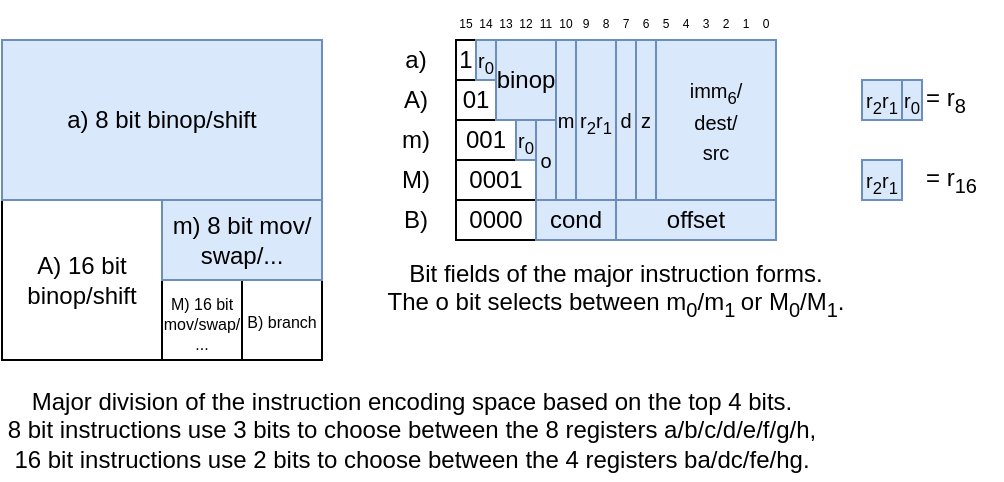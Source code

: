 <mxfile version="24.4.13" type="device">
  <diagram name="Page-1" id="K_IrclyN-C9xZ56FpYXM">
    <mxGraphModel dx="479" dy="430" grid="1" gridSize="10" guides="1" tooltips="1" connect="1" arrows="1" fold="1" page="1" pageScale="1" pageWidth="827" pageHeight="1169" math="0" shadow="0">
      <root>
        <mxCell id="0" />
        <mxCell id="1" parent="0" />
        <mxCell id="jP36R_ZXNtEoBTTXfefw-47" value="&lt;font style=&quot;font-size: 8px;&quot;&gt;B) branch&lt;/font&gt;" style="rounded=0;whiteSpace=wrap;html=1;" vertex="1" parent="1">
          <mxGeometry x="160" y="200" width="40" height="40" as="geometry" />
        </mxCell>
        <mxCell id="jP36R_ZXNtEoBTTXfefw-48" style="edgeStyle=orthogonalEdgeStyle;rounded=0;orthogonalLoop=1;jettySize=auto;html=1;exitX=0.5;exitY=1;exitDx=0;exitDy=0;" edge="1" parent="1" source="jP36R_ZXNtEoBTTXfefw-46" target="jP36R_ZXNtEoBTTXfefw-46">
          <mxGeometry relative="1" as="geometry" />
        </mxCell>
        <mxCell id="jP36R_ZXNtEoBTTXfefw-49" value="&lt;font style=&quot;font-size: 8px;&quot;&gt;M) 16 bit&lt;/font&gt;&lt;div style=&quot;font-size: 8px;&quot;&gt;&lt;font style=&quot;font-size: 8px;&quot;&gt;mov/swap/&lt;/font&gt;&lt;/div&gt;&lt;div style=&quot;font-size: 8px;&quot;&gt;&lt;font style=&quot;font-size: 8px;&quot;&gt;...&lt;/font&gt;&lt;/div&gt;" style="rounded=0;whiteSpace=wrap;html=1;" vertex="1" parent="1">
          <mxGeometry x="120" y="200" width="40" height="40" as="geometry" />
        </mxCell>
        <mxCell id="jP36R_ZXNtEoBTTXfefw-51" value="A) 16 bit binop/shift" style="rounded=0;whiteSpace=wrap;html=1;" vertex="1" parent="1">
          <mxGeometry x="40" y="160" width="80" height="80" as="geometry" />
        </mxCell>
        <mxCell id="jP36R_ZXNtEoBTTXfefw-52" value="Major division of the instruction encoding space based on the top 4 bits.&lt;div&gt;8 bit instructions use 3 bits to choose between the 8 registers a/b/c/d/e/f/g/h,&lt;/div&gt;&lt;div&gt;16 bit instructions use 2 bits to choose between the 4 registers ba/dc/fe/hg.&lt;/div&gt;" style="text;html=1;align=center;verticalAlign=middle;whiteSpace=wrap;rounded=0;" vertex="1" parent="1">
          <mxGeometry x="40" y="250" width="410" height="50" as="geometry" />
        </mxCell>
        <mxCell id="jP36R_ZXNtEoBTTXfefw-53" value="1" style="rounded=0;whiteSpace=wrap;html=1;" vertex="1" parent="1">
          <mxGeometry x="267" y="80" width="10" height="20" as="geometry" />
        </mxCell>
        <mxCell id="jP36R_ZXNtEoBTTXfefw-54" value="01" style="rounded=0;whiteSpace=wrap;html=1;" vertex="1" parent="1">
          <mxGeometry x="267" y="100" width="20" height="20" as="geometry" />
        </mxCell>
        <mxCell id="jP36R_ZXNtEoBTTXfefw-55" value="001" style="rounded=0;whiteSpace=wrap;html=1;" vertex="1" parent="1">
          <mxGeometry x="267" y="120" width="30" height="20" as="geometry" />
        </mxCell>
        <mxCell id="jP36R_ZXNtEoBTTXfefw-56" value="000&lt;span style=&quot;background-color: initial;&quot;&gt;1&lt;/span&gt;" style="rounded=0;whiteSpace=wrap;html=1;" vertex="1" parent="1">
          <mxGeometry x="267" y="140" width="40" height="20" as="geometry" />
        </mxCell>
        <mxCell id="jP36R_ZXNtEoBTTXfefw-57" value="000&lt;span style=&quot;background-color: initial;&quot;&gt;0&lt;/span&gt;" style="rounded=0;whiteSpace=wrap;html=1;" vertex="1" parent="1">
          <mxGeometry x="267" y="160" width="40" height="20" as="geometry" />
        </mxCell>
        <mxCell id="jP36R_ZXNtEoBTTXfefw-58" value="&lt;font style=&quot;font-size: 10px;&quot;&gt;r&lt;sub&gt;0&lt;/sub&gt;&lt;/font&gt;" style="rounded=0;whiteSpace=wrap;html=1;fillColor=#dae8fc;strokeColor=#6c8ebf;" vertex="1" parent="1">
          <mxGeometry x="277" y="80" width="10" height="20" as="geometry" />
        </mxCell>
        <mxCell id="jP36R_ZXNtEoBTTXfefw-59" value="binop" style="rounded=0;whiteSpace=wrap;html=1;fillColor=#dae8fc;strokeColor=#6c8ebf;" vertex="1" parent="1">
          <mxGeometry x="287" y="80" width="30" height="40" as="geometry" />
        </mxCell>
        <mxCell id="jP36R_ZXNtEoBTTXfefw-60" value="&lt;font style=&quot;font-size: 10px;&quot;&gt;m&lt;/font&gt;" style="rounded=0;whiteSpace=wrap;html=1;fillColor=#dae8fc;strokeColor=#6c8ebf;" vertex="1" parent="1">
          <mxGeometry x="317" y="80" width="10" height="80" as="geometry" />
        </mxCell>
        <mxCell id="jP36R_ZXNtEoBTTXfefw-61" value="&lt;font style=&quot;font-size: 10px;&quot;&gt;r&lt;sub&gt;0&lt;/sub&gt;&lt;/font&gt;" style="rounded=0;whiteSpace=wrap;html=1;fillColor=#dae8fc;strokeColor=#6c8ebf;" vertex="1" parent="1">
          <mxGeometry x="297" y="120" width="10" height="20" as="geometry" />
        </mxCell>
        <mxCell id="jP36R_ZXNtEoBTTXfefw-62" value="&lt;span style=&quot;font-size: 10px;&quot;&gt;o&lt;/span&gt;" style="rounded=0;whiteSpace=wrap;html=1;fillColor=#dae8fc;strokeColor=#6c8ebf;" vertex="1" parent="1">
          <mxGeometry x="307" y="120" width="10" height="40" as="geometry" />
        </mxCell>
        <mxCell id="jP36R_ZXNtEoBTTXfefw-63" value="&lt;font style=&quot;font-size: 10px;&quot;&gt;r&lt;sub&gt;2&lt;/sub&gt;r&lt;sub&gt;1&lt;/sub&gt;&lt;/font&gt;" style="rounded=0;whiteSpace=wrap;html=1;fillColor=#dae8fc;strokeColor=#6c8ebf;" vertex="1" parent="1">
          <mxGeometry x="327" y="80" width="20" height="80" as="geometry" />
        </mxCell>
        <mxCell id="jP36R_ZXNtEoBTTXfefw-64" value="&lt;font style=&quot;font-size: 10px;&quot;&gt;d&lt;/font&gt;" style="rounded=0;whiteSpace=wrap;html=1;fillColor=#dae8fc;strokeColor=#6c8ebf;" vertex="1" parent="1">
          <mxGeometry x="347" y="80" width="10" height="80" as="geometry" />
        </mxCell>
        <mxCell id="jP36R_ZXNtEoBTTXfefw-65" value="&lt;span style=&quot;font-size: 10px;&quot;&gt;z&lt;/span&gt;" style="rounded=0;whiteSpace=wrap;html=1;fillColor=#dae8fc;strokeColor=#6c8ebf;" vertex="1" parent="1">
          <mxGeometry x="357" y="80" width="10" height="80" as="geometry" />
        </mxCell>
        <mxCell id="jP36R_ZXNtEoBTTXfefw-66" value="&lt;span style=&quot;font-size: 10px;&quot;&gt;imm&lt;sub&gt;6&lt;/sub&gt;/&lt;/span&gt;&lt;div&gt;&lt;span style=&quot;font-size: 10px;&quot;&gt;dest/&lt;/span&gt;&lt;/div&gt;&lt;div&gt;&lt;span style=&quot;font-size: 10px;&quot;&gt;src&lt;/span&gt;&lt;/div&gt;" style="rounded=0;whiteSpace=wrap;html=1;fillColor=#dae8fc;strokeColor=#6c8ebf;" vertex="1" parent="1">
          <mxGeometry x="367" y="80" width="60" height="80" as="geometry" />
        </mxCell>
        <mxCell id="jP36R_ZXNtEoBTTXfefw-67" value="cond" style="rounded=0;whiteSpace=wrap;html=1;fillColor=#dae8fc;strokeColor=#6c8ebf;" vertex="1" parent="1">
          <mxGeometry x="307" y="160" width="40" height="20" as="geometry" />
        </mxCell>
        <mxCell id="jP36R_ZXNtEoBTTXfefw-68" value="offset" style="rounded=0;whiteSpace=wrap;html=1;fillColor=#dae8fc;strokeColor=#6c8ebf;" vertex="1" parent="1">
          <mxGeometry x="347" y="160" width="80" height="20" as="geometry" />
        </mxCell>
        <mxCell id="jP36R_ZXNtEoBTTXfefw-69" value="&lt;font style=&quot;font-size: 6px;&quot;&gt;15&lt;/font&gt;" style="text;html=1;align=center;verticalAlign=middle;whiteSpace=wrap;rounded=0;" vertex="1" parent="1">
          <mxGeometry x="267" y="60" width="10" height="20" as="geometry" />
        </mxCell>
        <mxCell id="jP36R_ZXNtEoBTTXfefw-70" value="&lt;span style=&quot;font-size: 6px;&quot;&gt;14&lt;/span&gt;" style="text;html=1;align=center;verticalAlign=middle;whiteSpace=wrap;rounded=0;" vertex="1" parent="1">
          <mxGeometry x="277" y="60" width="10" height="20" as="geometry" />
        </mxCell>
        <mxCell id="jP36R_ZXNtEoBTTXfefw-71" value="&lt;font style=&quot;font-size: 6px;&quot;&gt;13&lt;/font&gt;" style="text;html=1;align=center;verticalAlign=middle;whiteSpace=wrap;rounded=0;" vertex="1" parent="1">
          <mxGeometry x="287" y="60" width="10" height="20" as="geometry" />
        </mxCell>
        <mxCell id="jP36R_ZXNtEoBTTXfefw-72" value="&lt;span style=&quot;font-size: 6px;&quot;&gt;12&lt;/span&gt;" style="text;html=1;align=center;verticalAlign=middle;whiteSpace=wrap;rounded=0;" vertex="1" parent="1">
          <mxGeometry x="297" y="60" width="10" height="20" as="geometry" />
        </mxCell>
        <mxCell id="jP36R_ZXNtEoBTTXfefw-73" value="&lt;font style=&quot;font-size: 6px;&quot;&gt;11&lt;/font&gt;" style="text;html=1;align=center;verticalAlign=middle;whiteSpace=wrap;rounded=0;" vertex="1" parent="1">
          <mxGeometry x="307" y="60" width="10" height="20" as="geometry" />
        </mxCell>
        <mxCell id="jP36R_ZXNtEoBTTXfefw-74" value="&lt;span style=&quot;font-size: 6px;&quot;&gt;10&lt;/span&gt;" style="text;html=1;align=center;verticalAlign=middle;whiteSpace=wrap;rounded=0;" vertex="1" parent="1">
          <mxGeometry x="317" y="60" width="10" height="20" as="geometry" />
        </mxCell>
        <mxCell id="jP36R_ZXNtEoBTTXfefw-75" value="&lt;font style=&quot;font-size: 6px;&quot;&gt;9&lt;/font&gt;" style="text;html=1;align=center;verticalAlign=middle;whiteSpace=wrap;rounded=0;" vertex="1" parent="1">
          <mxGeometry x="327" y="60" width="10" height="20" as="geometry" />
        </mxCell>
        <mxCell id="jP36R_ZXNtEoBTTXfefw-76" value="&lt;span style=&quot;font-size: 6px;&quot;&gt;8&lt;/span&gt;" style="text;html=1;align=center;verticalAlign=middle;whiteSpace=wrap;rounded=0;" vertex="1" parent="1">
          <mxGeometry x="337" y="60" width="10" height="20" as="geometry" />
        </mxCell>
        <mxCell id="jP36R_ZXNtEoBTTXfefw-77" value="&lt;font style=&quot;font-size: 6px;&quot;&gt;7&lt;/font&gt;" style="text;html=1;align=center;verticalAlign=middle;whiteSpace=wrap;rounded=0;" vertex="1" parent="1">
          <mxGeometry x="347" y="60" width="10" height="20" as="geometry" />
        </mxCell>
        <mxCell id="jP36R_ZXNtEoBTTXfefw-78" value="&lt;span style=&quot;font-size: 6px;&quot;&gt;6&lt;/span&gt;" style="text;html=1;align=center;verticalAlign=middle;whiteSpace=wrap;rounded=0;" vertex="1" parent="1">
          <mxGeometry x="357" y="60" width="10" height="20" as="geometry" />
        </mxCell>
        <mxCell id="jP36R_ZXNtEoBTTXfefw-79" value="&lt;font style=&quot;font-size: 6px;&quot;&gt;5&lt;/font&gt;" style="text;html=1;align=center;verticalAlign=middle;whiteSpace=wrap;rounded=0;" vertex="1" parent="1">
          <mxGeometry x="367" y="60" width="10" height="20" as="geometry" />
        </mxCell>
        <mxCell id="jP36R_ZXNtEoBTTXfefw-80" value="&lt;span style=&quot;font-size: 6px;&quot;&gt;4&lt;/span&gt;" style="text;html=1;align=center;verticalAlign=middle;whiteSpace=wrap;rounded=0;" vertex="1" parent="1">
          <mxGeometry x="377" y="60" width="10" height="20" as="geometry" />
        </mxCell>
        <mxCell id="jP36R_ZXNtEoBTTXfefw-81" value="&lt;font style=&quot;font-size: 6px;&quot;&gt;3&lt;/font&gt;" style="text;html=1;align=center;verticalAlign=middle;whiteSpace=wrap;rounded=0;" vertex="1" parent="1">
          <mxGeometry x="387" y="60" width="10" height="20" as="geometry" />
        </mxCell>
        <mxCell id="jP36R_ZXNtEoBTTXfefw-82" value="&lt;span style=&quot;font-size: 6px;&quot;&gt;2&lt;/span&gt;" style="text;html=1;align=center;verticalAlign=middle;whiteSpace=wrap;rounded=0;" vertex="1" parent="1">
          <mxGeometry x="397" y="60" width="10" height="20" as="geometry" />
        </mxCell>
        <mxCell id="jP36R_ZXNtEoBTTXfefw-83" value="&lt;font style=&quot;font-size: 6px;&quot;&gt;1&lt;/font&gt;" style="text;html=1;align=center;verticalAlign=middle;whiteSpace=wrap;rounded=0;" vertex="1" parent="1">
          <mxGeometry x="407" y="60" width="10" height="20" as="geometry" />
        </mxCell>
        <mxCell id="jP36R_ZXNtEoBTTXfefw-84" value="&lt;span style=&quot;font-size: 6px;&quot;&gt;0&lt;/span&gt;" style="text;html=1;align=center;verticalAlign=middle;whiteSpace=wrap;rounded=0;" vertex="1" parent="1">
          <mxGeometry x="417" y="60" width="10" height="20" as="geometry" />
        </mxCell>
        <mxCell id="jP36R_ZXNtEoBTTXfefw-85" value="a)" style="text;html=1;align=center;verticalAlign=middle;whiteSpace=wrap;rounded=0;" vertex="1" parent="1">
          <mxGeometry x="237" y="80" width="20" height="20" as="geometry" />
        </mxCell>
        <mxCell id="jP36R_ZXNtEoBTTXfefw-86" value="A)" style="text;html=1;align=center;verticalAlign=middle;whiteSpace=wrap;rounded=0;" vertex="1" parent="1">
          <mxGeometry x="237" y="100" width="20" height="20" as="geometry" />
        </mxCell>
        <mxCell id="jP36R_ZXNtEoBTTXfefw-87" value="m)" style="text;html=1;align=center;verticalAlign=middle;whiteSpace=wrap;rounded=0;" vertex="1" parent="1">
          <mxGeometry x="237" y="120" width="20" height="20" as="geometry" />
        </mxCell>
        <mxCell id="jP36R_ZXNtEoBTTXfefw-88" value="M)" style="text;html=1;align=center;verticalAlign=middle;whiteSpace=wrap;rounded=0;" vertex="1" parent="1">
          <mxGeometry x="237" y="140" width="20" height="20" as="geometry" />
        </mxCell>
        <mxCell id="jP36R_ZXNtEoBTTXfefw-89" value="B)" style="text;html=1;align=center;verticalAlign=middle;whiteSpace=wrap;rounded=0;" vertex="1" parent="1">
          <mxGeometry x="237" y="160" width="20" height="20" as="geometry" />
        </mxCell>
        <mxCell id="jP36R_ZXNtEoBTTXfefw-90" value="Bit fields of the major instruction forms.&lt;div&gt;The o bit selects between m&lt;sub&gt;0&lt;/sub&gt;/m&lt;sub&gt;1&amp;nbsp;&lt;/sub&gt;or&amp;nbsp;&lt;span style=&quot;background-color: initial;&quot;&gt;M&lt;/span&gt;&lt;sub style=&quot;background-color: initial;&quot;&gt;0&lt;/sub&gt;&lt;span style=&quot;background-color: initial;&quot;&gt;/M&lt;/span&gt;&lt;sub style=&quot;background-color: initial;&quot;&gt;1&lt;/sub&gt;&lt;span style=&quot;background-color: initial;&quot;&gt;.&lt;/span&gt;&lt;/div&gt;" style="text;html=1;align=center;verticalAlign=middle;whiteSpace=wrap;rounded=0;" vertex="1" parent="1">
          <mxGeometry x="227" y="190" width="240" height="30" as="geometry" />
        </mxCell>
        <mxCell id="jP36R_ZXNtEoBTTXfefw-91" value="= r&lt;sub&gt;8&lt;/sub&gt;" style="text;html=1;align=left;verticalAlign=middle;whiteSpace=wrap;rounded=0;" vertex="1" parent="1">
          <mxGeometry x="500" y="100" width="40" height="20" as="geometry" />
        </mxCell>
        <mxCell id="jP36R_ZXNtEoBTTXfefw-92" value="&lt;font style=&quot;font-size: 10px;&quot;&gt;r&lt;sub&gt;0&lt;/sub&gt;&lt;/font&gt;" style="rounded=0;whiteSpace=wrap;html=1;fillColor=#dae8fc;strokeColor=#6c8ebf;" vertex="1" parent="1">
          <mxGeometry x="490" y="100" width="10" height="20" as="geometry" />
        </mxCell>
        <mxCell id="jP36R_ZXNtEoBTTXfefw-93" value="&lt;font style=&quot;font-size: 10px;&quot;&gt;r&lt;sub&gt;2&lt;/sub&gt;r&lt;sub&gt;1&lt;/sub&gt;&lt;/font&gt;" style="rounded=0;whiteSpace=wrap;html=1;fillColor=#dae8fc;strokeColor=#6c8ebf;" vertex="1" parent="1">
          <mxGeometry x="470" y="100" width="20" height="20" as="geometry" />
        </mxCell>
        <mxCell id="jP36R_ZXNtEoBTTXfefw-94" value="&lt;font style=&quot;font-size: 10px;&quot;&gt;r&lt;sub&gt;2&lt;/sub&gt;r&lt;sub&gt;1&lt;/sub&gt;&lt;/font&gt;" style="rounded=0;whiteSpace=wrap;html=1;fillColor=#dae8fc;strokeColor=#6c8ebf;" vertex="1" parent="1">
          <mxGeometry x="470" y="140" width="20" height="20" as="geometry" />
        </mxCell>
        <mxCell id="jP36R_ZXNtEoBTTXfefw-95" value="= r&lt;sub&gt;16&lt;/sub&gt;" style="text;html=1;align=left;verticalAlign=middle;whiteSpace=wrap;rounded=0;" vertex="1" parent="1">
          <mxGeometry x="500" y="140" width="40" height="20" as="geometry" />
        </mxCell>
        <mxCell id="jP36R_ZXNtEoBTTXfefw-46" value="a) 8 bit binop/shift" style="rounded=0;whiteSpace=wrap;html=1;fillColor=#dae8fc;strokeColor=#6c8ebf;" vertex="1" parent="1">
          <mxGeometry x="40" y="80" width="160" height="80" as="geometry" />
        </mxCell>
        <mxCell id="jP36R_ZXNtEoBTTXfefw-50" value="m) 8 bit mov/ swap/..." style="rounded=0;whiteSpace=wrap;html=1;fillColor=#dae8fc;strokeColor=#6c8ebf;" vertex="1" parent="1">
          <mxGeometry x="120" y="160" width="80" height="40" as="geometry" />
        </mxCell>
      </root>
    </mxGraphModel>
  </diagram>
</mxfile>
